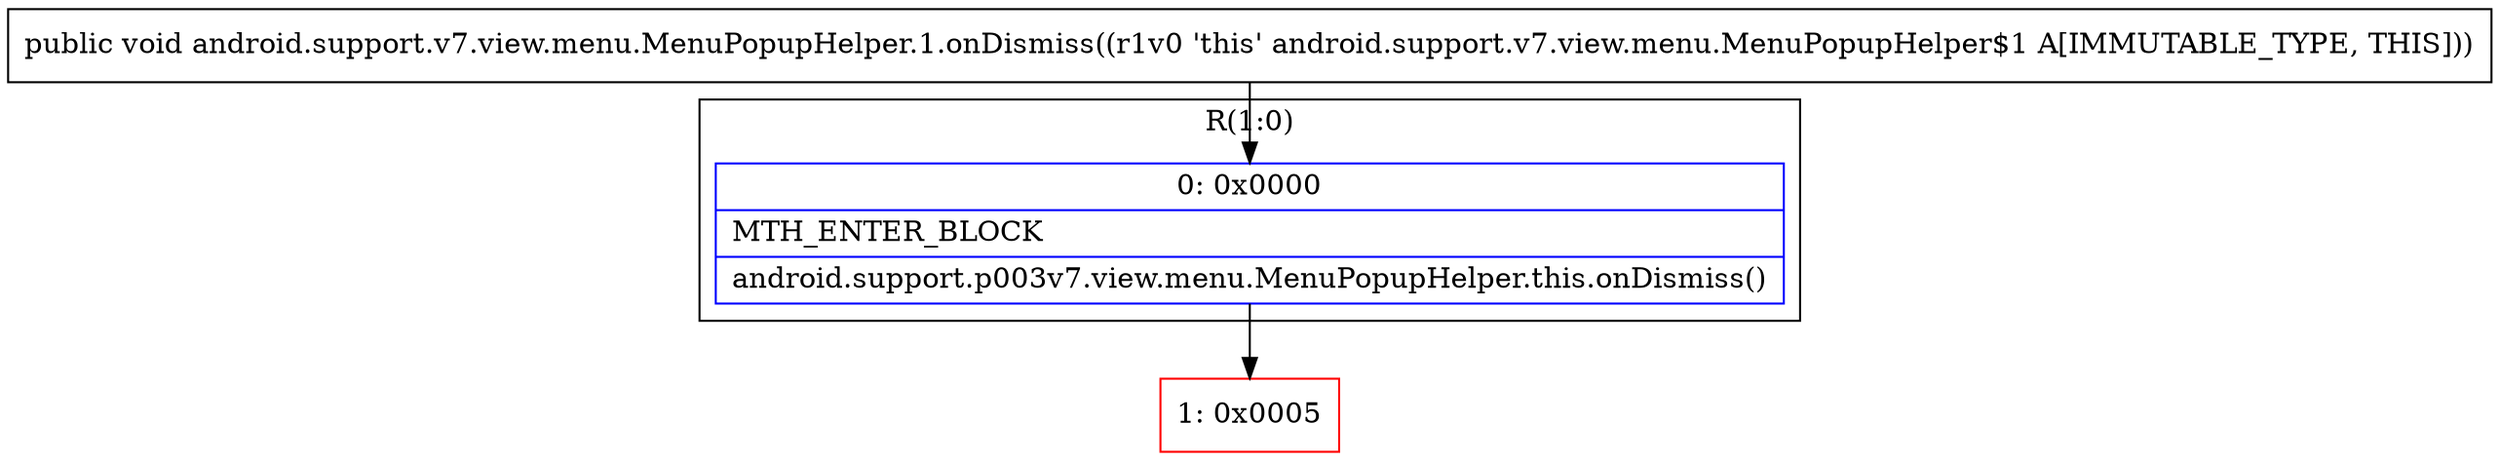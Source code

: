 digraph "CFG forandroid.support.v7.view.menu.MenuPopupHelper.1.onDismiss()V" {
subgraph cluster_Region_1089367327 {
label = "R(1:0)";
node [shape=record,color=blue];
Node_0 [shape=record,label="{0\:\ 0x0000|MTH_ENTER_BLOCK\l|android.support.p003v7.view.menu.MenuPopupHelper.this.onDismiss()\l}"];
}
Node_1 [shape=record,color=red,label="{1\:\ 0x0005}"];
MethodNode[shape=record,label="{public void android.support.v7.view.menu.MenuPopupHelper.1.onDismiss((r1v0 'this' android.support.v7.view.menu.MenuPopupHelper$1 A[IMMUTABLE_TYPE, THIS])) }"];
MethodNode -> Node_0;
Node_0 -> Node_1;
}

